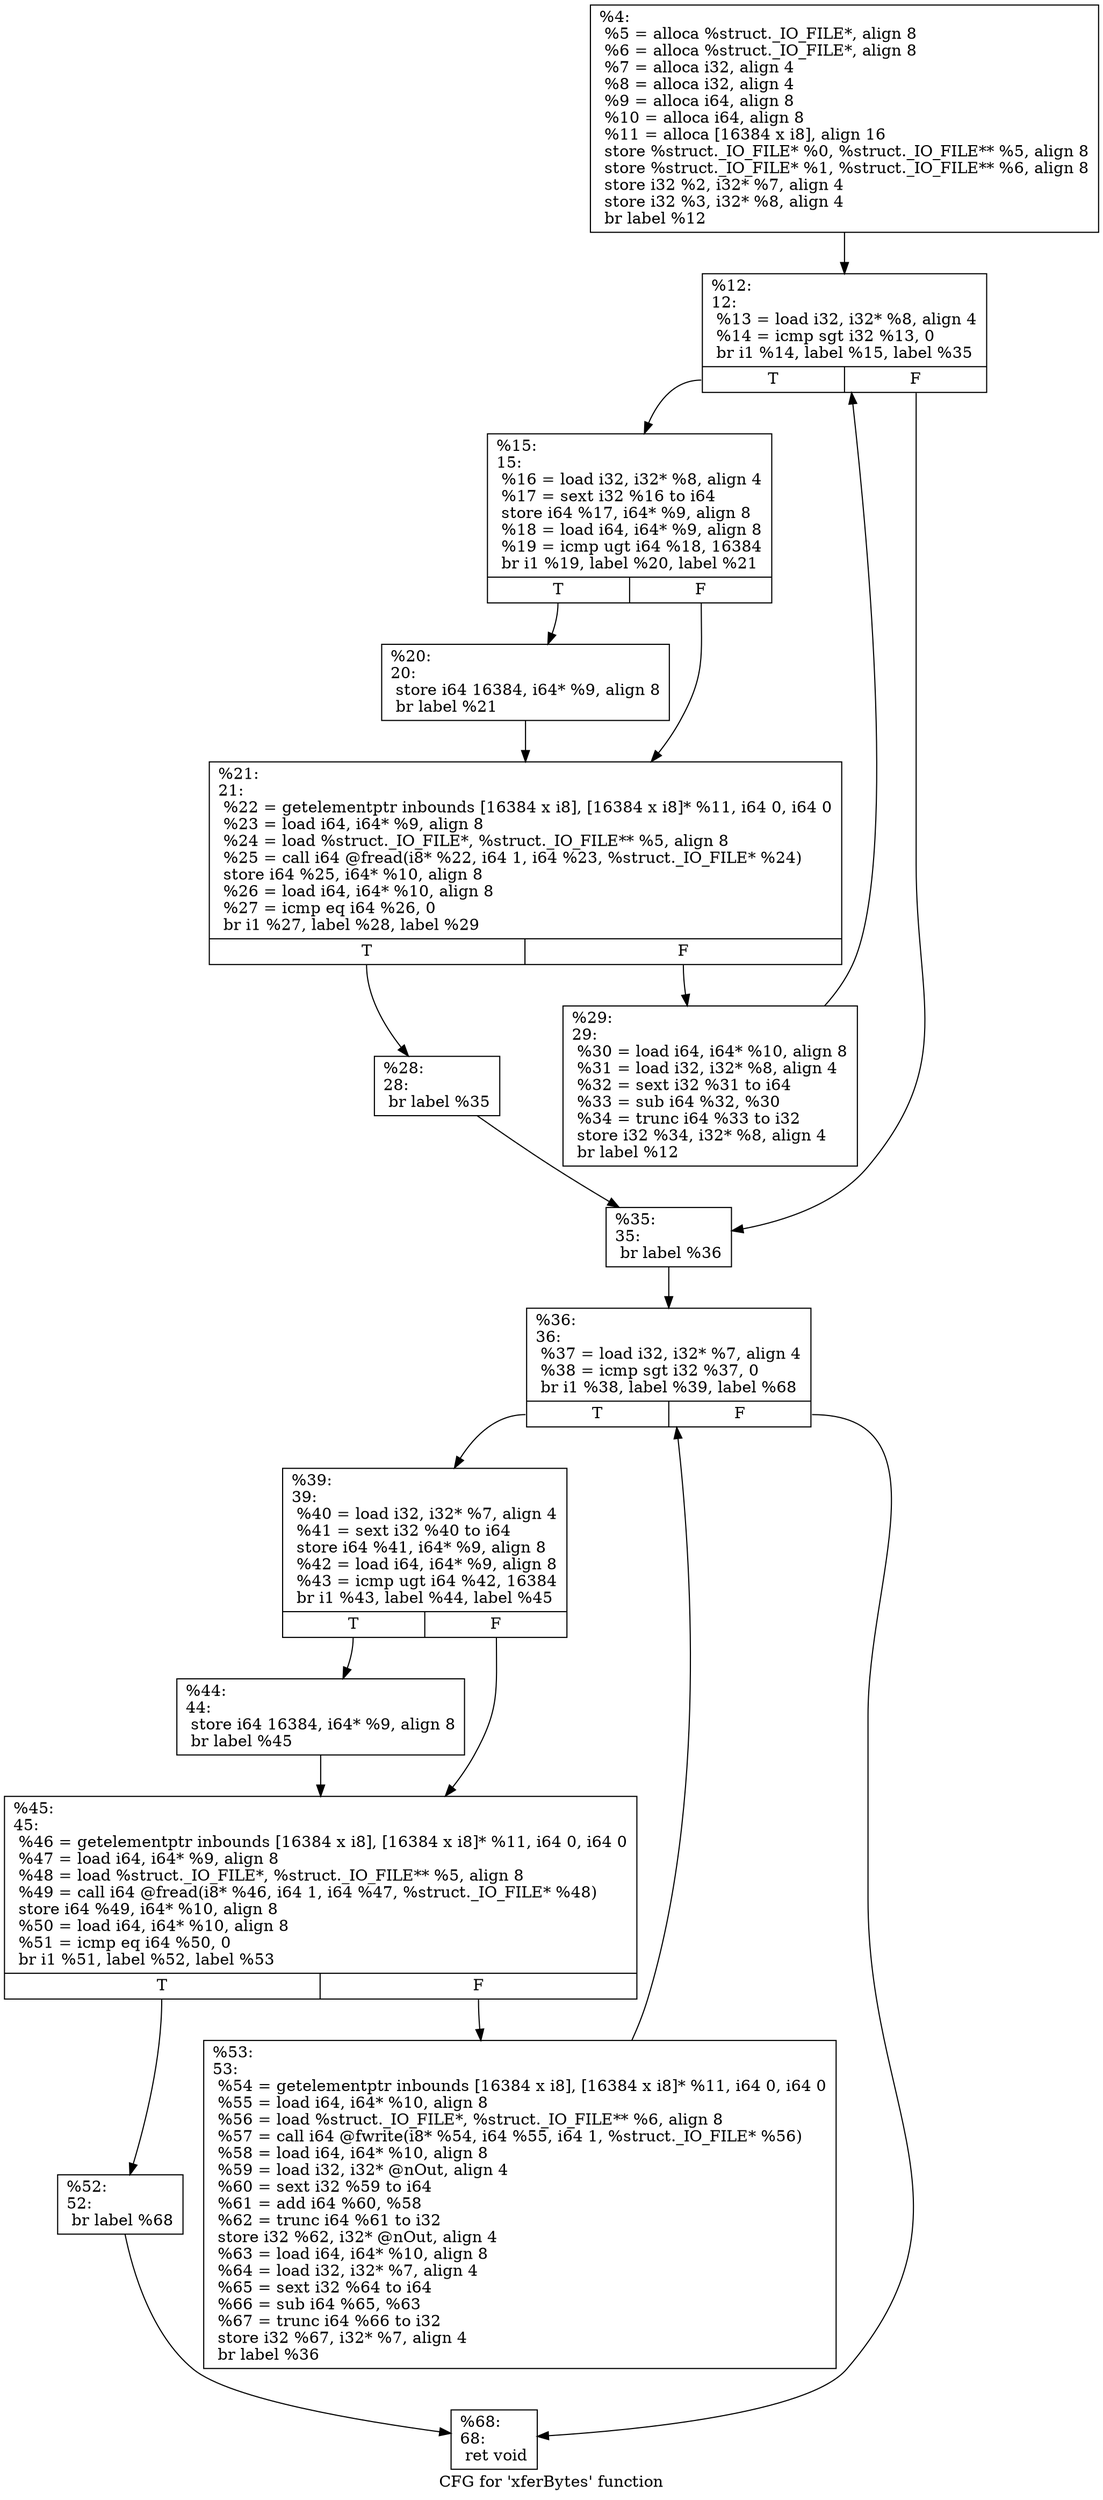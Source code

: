 digraph "CFG for 'xferBytes' function" {
	label="CFG for 'xferBytes' function";

	Node0x11c52b0 [shape=record,label="{%4:\l  %5 = alloca %struct._IO_FILE*, align 8\l  %6 = alloca %struct._IO_FILE*, align 8\l  %7 = alloca i32, align 4\l  %8 = alloca i32, align 4\l  %9 = alloca i64, align 8\l  %10 = alloca i64, align 8\l  %11 = alloca [16384 x i8], align 16\l  store %struct._IO_FILE* %0, %struct._IO_FILE** %5, align 8\l  store %struct._IO_FILE* %1, %struct._IO_FILE** %6, align 8\l  store i32 %2, i32* %7, align 4\l  store i32 %3, i32* %8, align 4\l  br label %12\l}"];
	Node0x11c52b0 -> Node0x11c5300;
	Node0x11c5300 [shape=record,label="{%12:\l12:                                               \l  %13 = load i32, i32* %8, align 4\l  %14 = icmp sgt i32 %13, 0\l  br i1 %14, label %15, label %35\l|{<s0>T|<s1>F}}"];
	Node0x11c5300:s0 -> Node0x11c5860;
	Node0x11c5300:s1 -> Node0x11c58b0;
	Node0x11c5860 [shape=record,label="{%15:\l15:                                               \l  %16 = load i32, i32* %8, align 4\l  %17 = sext i32 %16 to i64\l  store i64 %17, i64* %9, align 8\l  %18 = load i64, i64* %9, align 8\l  %19 = icmp ugt i64 %18, 16384\l  br i1 %19, label %20, label %21\l|{<s0>T|<s1>F}}"];
	Node0x11c5860:s0 -> Node0x11c5ba0;
	Node0x11c5860:s1 -> Node0x11c5bf0;
	Node0x11c5ba0 [shape=record,label="{%20:\l20:                                               \l  store i64 16384, i64* %9, align 8\l  br label %21\l}"];
	Node0x11c5ba0 -> Node0x11c5bf0;
	Node0x11c5bf0 [shape=record,label="{%21:\l21:                                               \l  %22 = getelementptr inbounds [16384 x i8], [16384 x i8]* %11, i64 0, i64 0\l  %23 = load i64, i64* %9, align 8\l  %24 = load %struct._IO_FILE*, %struct._IO_FILE** %5, align 8\l  %25 = call i64 @fread(i8* %22, i64 1, i64 %23, %struct._IO_FILE* %24)\l  store i64 %25, i64* %10, align 8\l  %26 = load i64, i64* %10, align 8\l  %27 = icmp eq i64 %26, 0\l  br i1 %27, label %28, label %29\l|{<s0>T|<s1>F}}"];
	Node0x11c5bf0:s0 -> Node0x11c6120;
	Node0x11c5bf0:s1 -> Node0x11c6170;
	Node0x11c6120 [shape=record,label="{%28:\l28:                                               \l  br label %35\l}"];
	Node0x11c6120 -> Node0x11c58b0;
	Node0x11c6170 [shape=record,label="{%29:\l29:                                               \l  %30 = load i64, i64* %10, align 8\l  %31 = load i32, i32* %8, align 4\l  %32 = sext i32 %31 to i64\l  %33 = sub i64 %32, %30\l  %34 = trunc i64 %33 to i32\l  store i32 %34, i32* %8, align 4\l  br label %12\l}"];
	Node0x11c6170 -> Node0x11c5300;
	Node0x11c58b0 [shape=record,label="{%35:\l35:                                               \l  br label %36\l}"];
	Node0x11c58b0 -> Node0x11c6580;
	Node0x11c6580 [shape=record,label="{%36:\l36:                                               \l  %37 = load i32, i32* %7, align 4\l  %38 = icmp sgt i32 %37, 0\l  br i1 %38, label %39, label %68\l|{<s0>T|<s1>F}}"];
	Node0x11c6580:s0 -> Node0x11c6700;
	Node0x11c6580:s1 -> Node0x11c6750;
	Node0x11c6700 [shape=record,label="{%39:\l39:                                               \l  %40 = load i32, i32* %7, align 4\l  %41 = sext i32 %40 to i64\l  store i64 %41, i64* %9, align 8\l  %42 = load i64, i64* %9, align 8\l  %43 = icmp ugt i64 %42, 16384\l  br i1 %43, label %44, label %45\l|{<s0>T|<s1>F}}"];
	Node0x11c6700:s0 -> Node0x11c6a40;
	Node0x11c6700:s1 -> Node0x11c6a90;
	Node0x11c6a40 [shape=record,label="{%44:\l44:                                               \l  store i64 16384, i64* %9, align 8\l  br label %45\l}"];
	Node0x11c6a40 -> Node0x11c6a90;
	Node0x11c6a90 [shape=record,label="{%45:\l45:                                               \l  %46 = getelementptr inbounds [16384 x i8], [16384 x i8]* %11, i64 0, i64 0\l  %47 = load i64, i64* %9, align 8\l  %48 = load %struct._IO_FILE*, %struct._IO_FILE** %5, align 8\l  %49 = call i64 @fread(i8* %46, i64 1, i64 %47, %struct._IO_FILE* %48)\l  store i64 %49, i64* %10, align 8\l  %50 = load i64, i64* %10, align 8\l  %51 = icmp eq i64 %50, 0\l  br i1 %51, label %52, label %53\l|{<s0>T|<s1>F}}"];
	Node0x11c6a90:s0 -> Node0x11c7020;
	Node0x11c6a90:s1 -> Node0x11c7070;
	Node0x11c7020 [shape=record,label="{%52:\l52:                                               \l  br label %68\l}"];
	Node0x11c7020 -> Node0x11c6750;
	Node0x11c7070 [shape=record,label="{%53:\l53:                                               \l  %54 = getelementptr inbounds [16384 x i8], [16384 x i8]* %11, i64 0, i64 0\l  %55 = load i64, i64* %10, align 8\l  %56 = load %struct._IO_FILE*, %struct._IO_FILE** %6, align 8\l  %57 = call i64 @fwrite(i8* %54, i64 %55, i64 1, %struct._IO_FILE* %56)\l  %58 = load i64, i64* %10, align 8\l  %59 = load i32, i32* @nOut, align 4\l  %60 = sext i32 %59 to i64\l  %61 = add i64 %60, %58\l  %62 = trunc i64 %61 to i32\l  store i32 %62, i32* @nOut, align 4\l  %63 = load i64, i64* %10, align 8\l  %64 = load i32, i32* %7, align 4\l  %65 = sext i32 %64 to i64\l  %66 = sub i64 %65, %63\l  %67 = trunc i64 %66 to i32\l  store i32 %67, i32* %7, align 4\l  br label %36\l}"];
	Node0x11c7070 -> Node0x11c6580;
	Node0x11c6750 [shape=record,label="{%68:\l68:                                               \l  ret void\l}"];
}
